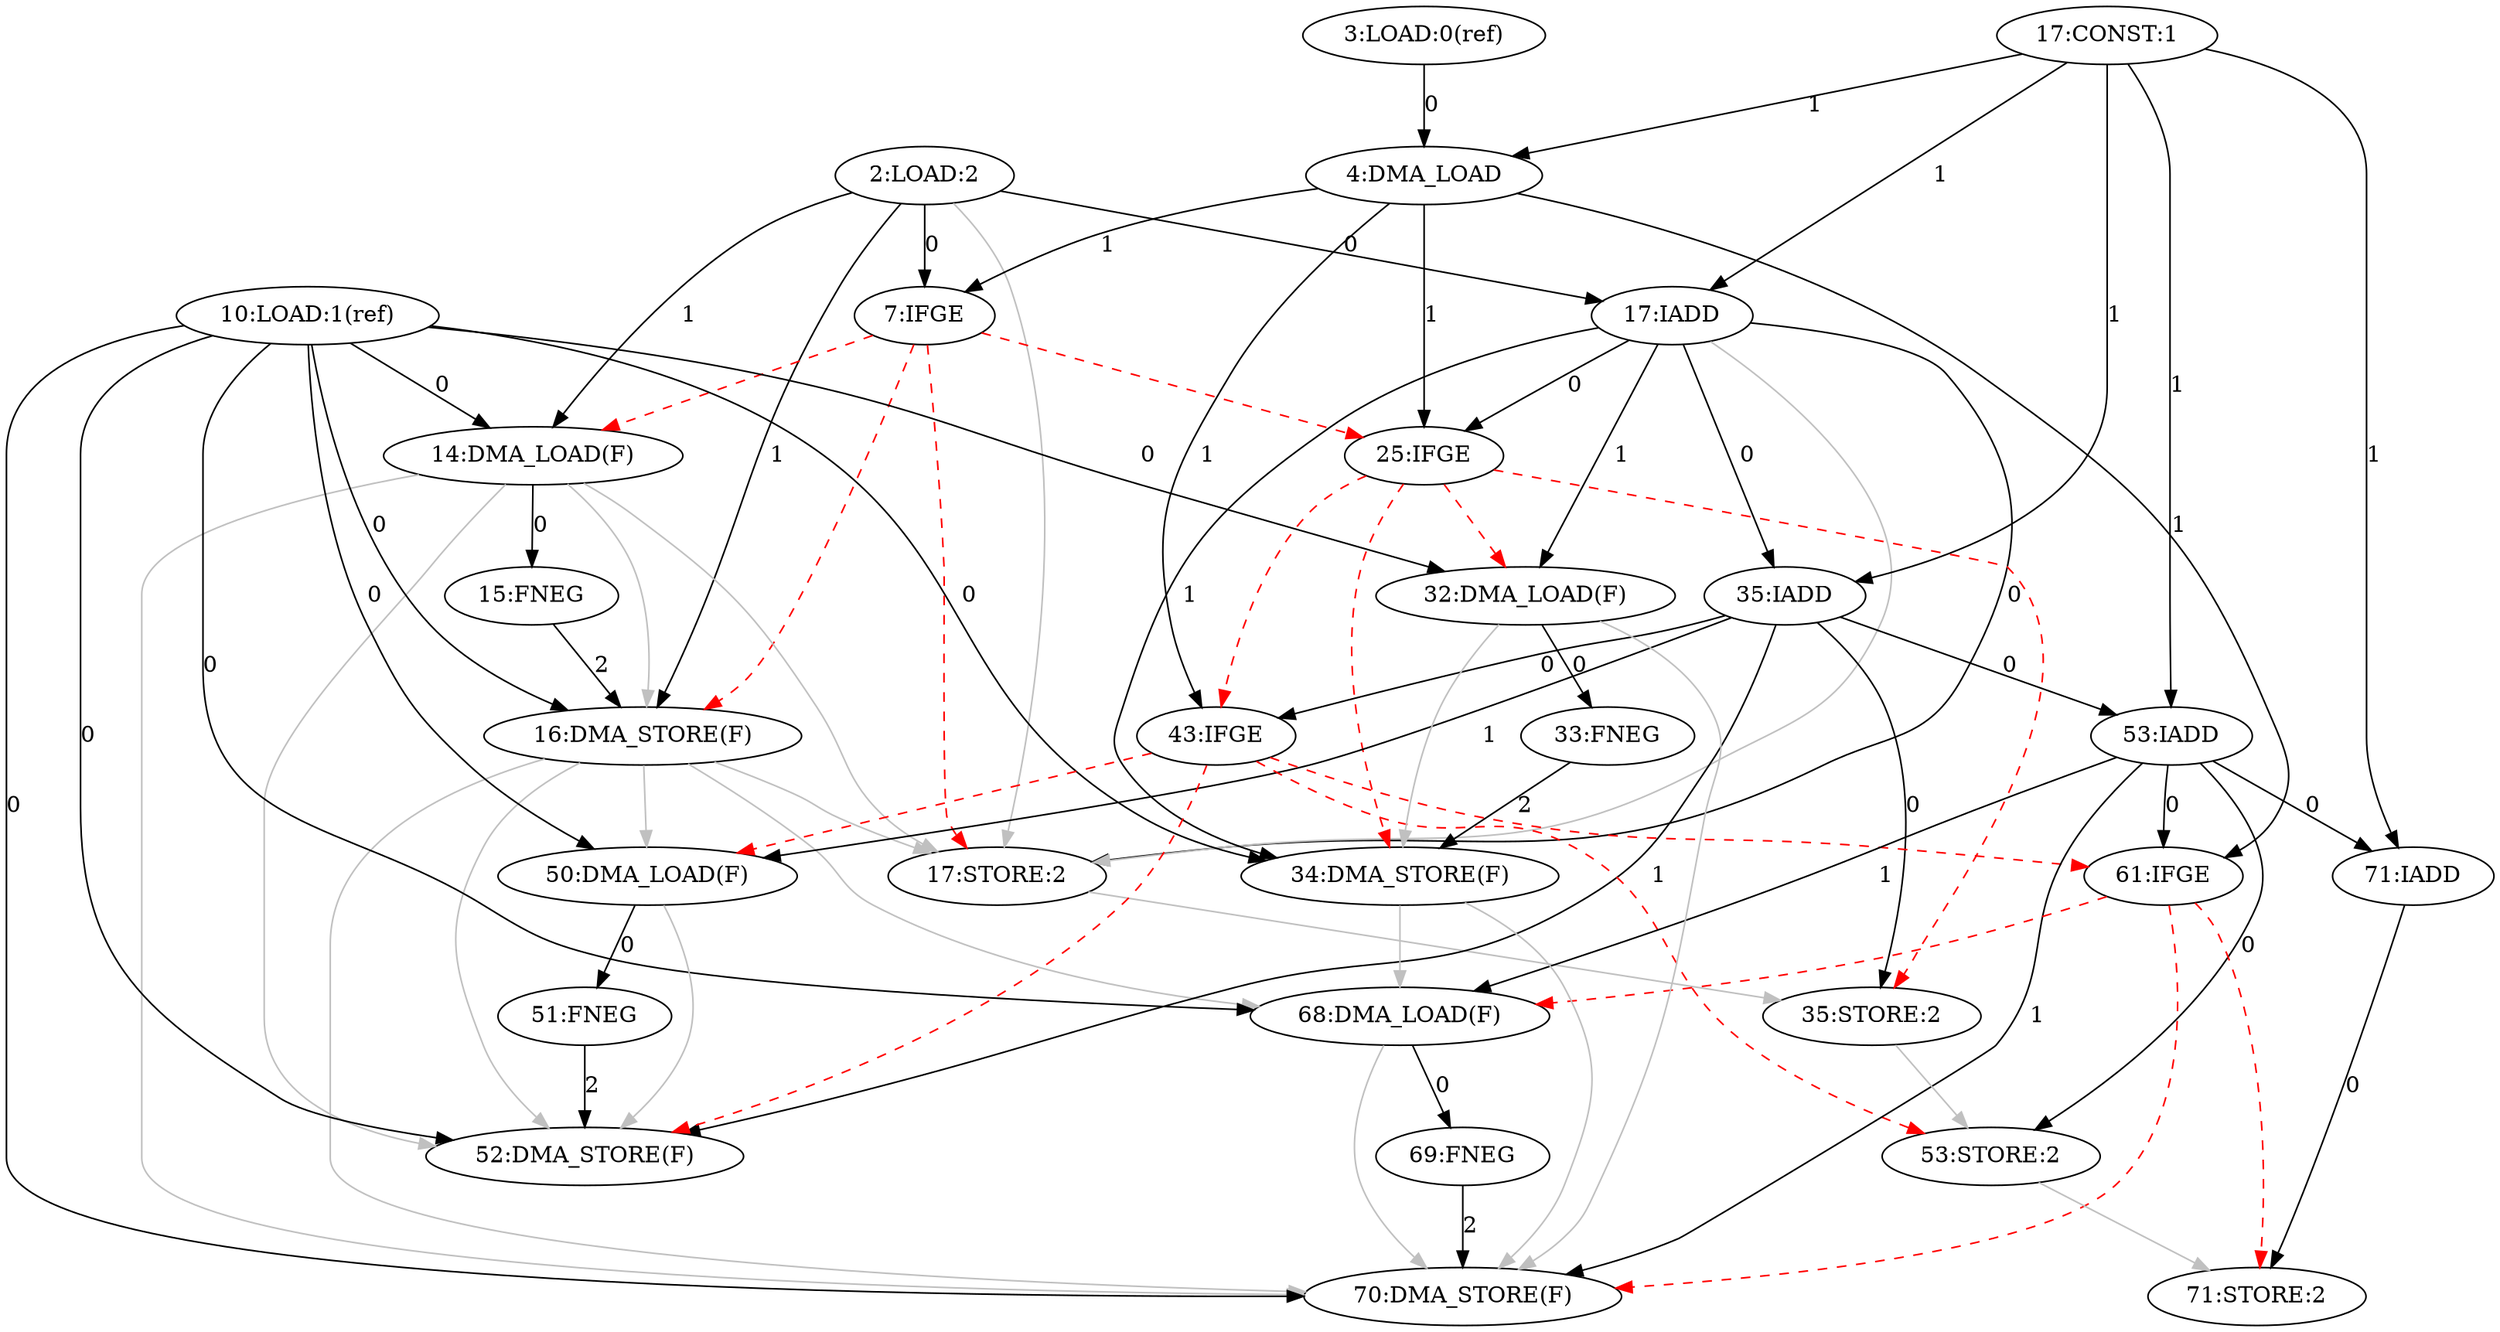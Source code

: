 digraph depgraph {
"17:IADD" -> "17:STORE:2"[label=0];
"2:LOAD:2" -> "17:STORE:2"[color=gray];
"7:IFGE" -> "17:STORE:2"[color=red,style=dashed];
"14:DMA_LOAD(F)" -> "17:STORE:2"[color=gray];
"16:DMA_STORE(F)" -> "17:STORE:2"[color=gray];
"17:IADD" -> "17:STORE:2"[color=gray];
"2:LOAD:2" -> "7:IFGE"[label=0];
"4:DMA_LOAD" -> "7:IFGE"[label=1];
"10:LOAD:1(ref)" -> "14:DMA_LOAD(F)"[label=0];
"2:LOAD:2" -> "14:DMA_LOAD(F)"[label=1];
"7:IFGE" -> "14:DMA_LOAD(F)"[color=red,style=dashed];
"10:LOAD:1(ref)" -> "16:DMA_STORE(F)"[label=0];
"2:LOAD:2" -> "16:DMA_STORE(F)"[label=1];
"15:FNEG" -> "16:DMA_STORE(F)"[label=2];
"7:IFGE" -> "16:DMA_STORE(F)"[color=red,style=dashed];
"14:DMA_LOAD(F)" -> "16:DMA_STORE(F)"[color=gray];
"2:LOAD:2" -> "17:IADD"[label=0];
"17:CONST:1" -> "17:IADD"[label=1];
"3:LOAD:0(ref)" -> "4:DMA_LOAD"[label=0];
"17:CONST:1" -> "4:DMA_LOAD"[label=1];
"17:IADD" -> "25:IFGE"[label=0];
"4:DMA_LOAD" -> "25:IFGE"[label=1];
"7:IFGE" -> "25:IFGE"[color=red,style=dashed];
"35:IADD" -> "43:IFGE"[label=0];
"4:DMA_LOAD" -> "43:IFGE"[label=1];
"25:IFGE" -> "43:IFGE"[color=red,style=dashed];
"53:IADD" -> "61:IFGE"[label=0];
"4:DMA_LOAD" -> "61:IFGE"[label=1];
"43:IFGE" -> "61:IFGE"[color=red,style=dashed];
"10:LOAD:1(ref)" -> "32:DMA_LOAD(F)"[label=0];
"17:IADD" -> "32:DMA_LOAD(F)"[label=1];
"25:IFGE" -> "32:DMA_LOAD(F)"[color=red,style=dashed];
"10:LOAD:1(ref)" -> "34:DMA_STORE(F)"[label=0];
"17:IADD" -> "34:DMA_STORE(F)"[label=1];
"33:FNEG" -> "34:DMA_STORE(F)"[label=2];
"25:IFGE" -> "34:DMA_STORE(F)"[color=red,style=dashed];
"32:DMA_LOAD(F)" -> "34:DMA_STORE(F)"[color=gray];
"10:LOAD:1(ref)" -> "50:DMA_LOAD(F)"[label=0];
"35:IADD" -> "50:DMA_LOAD(F)"[label=1];
"16:DMA_STORE(F)" -> "50:DMA_LOAD(F)"[color=gray];
"43:IFGE" -> "50:DMA_LOAD(F)"[color=red,style=dashed];
"10:LOAD:1(ref)" -> "52:DMA_STORE(F)"[label=0];
"35:IADD" -> "52:DMA_STORE(F)"[label=1];
"51:FNEG" -> "52:DMA_STORE(F)"[label=2];
"14:DMA_LOAD(F)" -> "52:DMA_STORE(F)"[color=gray];
"16:DMA_STORE(F)" -> "52:DMA_STORE(F)"[color=gray];
"43:IFGE" -> "52:DMA_STORE(F)"[color=red,style=dashed];
"50:DMA_LOAD(F)" -> "52:DMA_STORE(F)"[color=gray];
"10:LOAD:1(ref)" -> "68:DMA_LOAD(F)"[label=0];
"53:IADD" -> "68:DMA_LOAD(F)"[label=1];
"16:DMA_STORE(F)" -> "68:DMA_LOAD(F)"[color=gray];
"34:DMA_STORE(F)" -> "68:DMA_LOAD(F)"[color=gray];
"61:IFGE" -> "68:DMA_LOAD(F)"[color=red,style=dashed];
"10:LOAD:1(ref)" -> "70:DMA_STORE(F)"[label=0];
"53:IADD" -> "70:DMA_STORE(F)"[label=1];
"69:FNEG" -> "70:DMA_STORE(F)"[label=2];
"14:DMA_LOAD(F)" -> "70:DMA_STORE(F)"[color=gray];
"16:DMA_STORE(F)" -> "70:DMA_STORE(F)"[color=gray];
"32:DMA_LOAD(F)" -> "70:DMA_STORE(F)"[color=gray];
"34:DMA_STORE(F)" -> "70:DMA_STORE(F)"[color=gray];
"61:IFGE" -> "70:DMA_STORE(F)"[color=red,style=dashed];
"68:DMA_LOAD(F)" -> "70:DMA_STORE(F)"[color=gray];
"14:DMA_LOAD(F)" -> "15:FNEG"[label=0];
"17:IADD" -> "35:IADD"[label=0];
"17:CONST:1" -> "35:IADD"[label=1];
"35:IADD" -> "53:IADD"[label=0];
"17:CONST:1" -> "53:IADD"[label=1];
"53:IADD" -> "71:IADD"[label=0];
"17:CONST:1" -> "71:IADD"[label=1];
"35:IADD" -> "35:STORE:2"[label=0];
"17:STORE:2" -> "35:STORE:2"[color=gray];
"25:IFGE" -> "35:STORE:2"[color=red,style=dashed];
"32:DMA_LOAD(F)" -> "33:FNEG"[label=0];
"53:IADD" -> "53:STORE:2"[label=0];
"35:STORE:2" -> "53:STORE:2"[color=gray];
"43:IFGE" -> "53:STORE:2"[color=red,style=dashed];
"50:DMA_LOAD(F)" -> "51:FNEG"[label=0];
"71:IADD" -> "71:STORE:2"[label=0];
"53:STORE:2" -> "71:STORE:2"[color=gray];
"61:IFGE" -> "71:STORE:2"[color=red,style=dashed];
"68:DMA_LOAD(F)" -> "69:FNEG"[label=0];
}